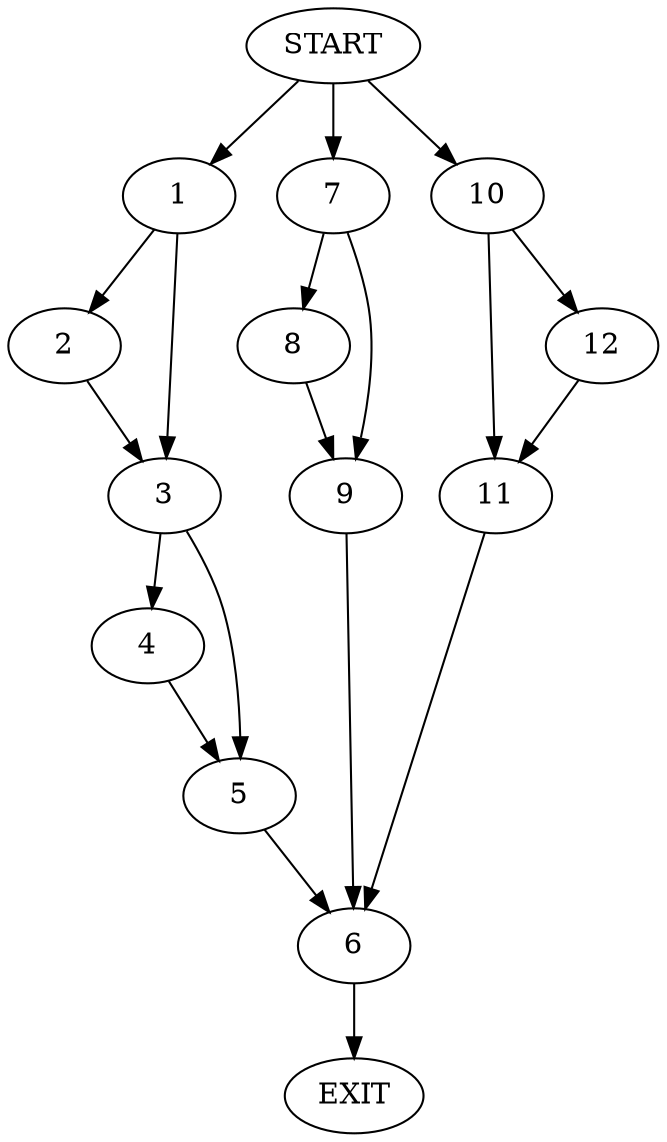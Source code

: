 digraph {
0 [label="START"]
13 [label="EXIT"]
0 -> 1
1 -> 2
1 -> 3
2 -> 3
3 -> 4
3 -> 5
4 -> 5
5 -> 6
6 -> 13
0 -> 7
7 -> 8
7 -> 9
9 -> 6
8 -> 9
0 -> 10
10 -> 11
10 -> 12
11 -> 6
12 -> 11
}
